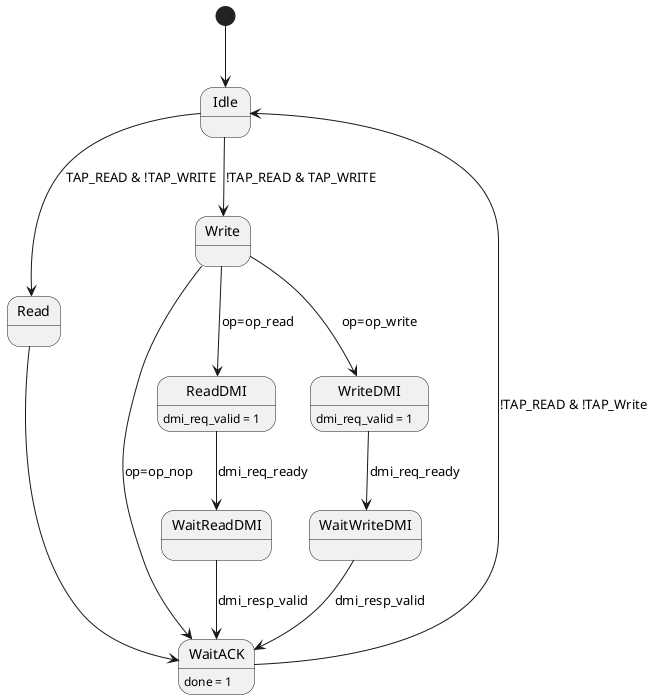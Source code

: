 @startuml
[*] --> Idle
Idle --> Read : TAP_READ & !TAP_WRITE
Idle --> Write : !TAP_READ & TAP_WRITE
Read --> WaitACK
Write --> ReadDMI : op=op_read
Write --> WriteDMI: op=op_write
Write --> WaitACK : op=op_nop
ReadDMI --> WaitReadDMI : dmi_req_ready
ReadDMI : dmi_req_valid = 1
WaitReadDMI --> WaitACK : dmi_resp_valid
WriteDMI --> WaitWriteDMI : dmi_req_ready
WriteDMI : dmi_req_valid = 1
WaitWriteDMI --> WaitACK : dmi_resp_valid
WaitACK --> Idle : !TAP_READ & !TAP_Write
WaitACK : done = 1
@enduml
